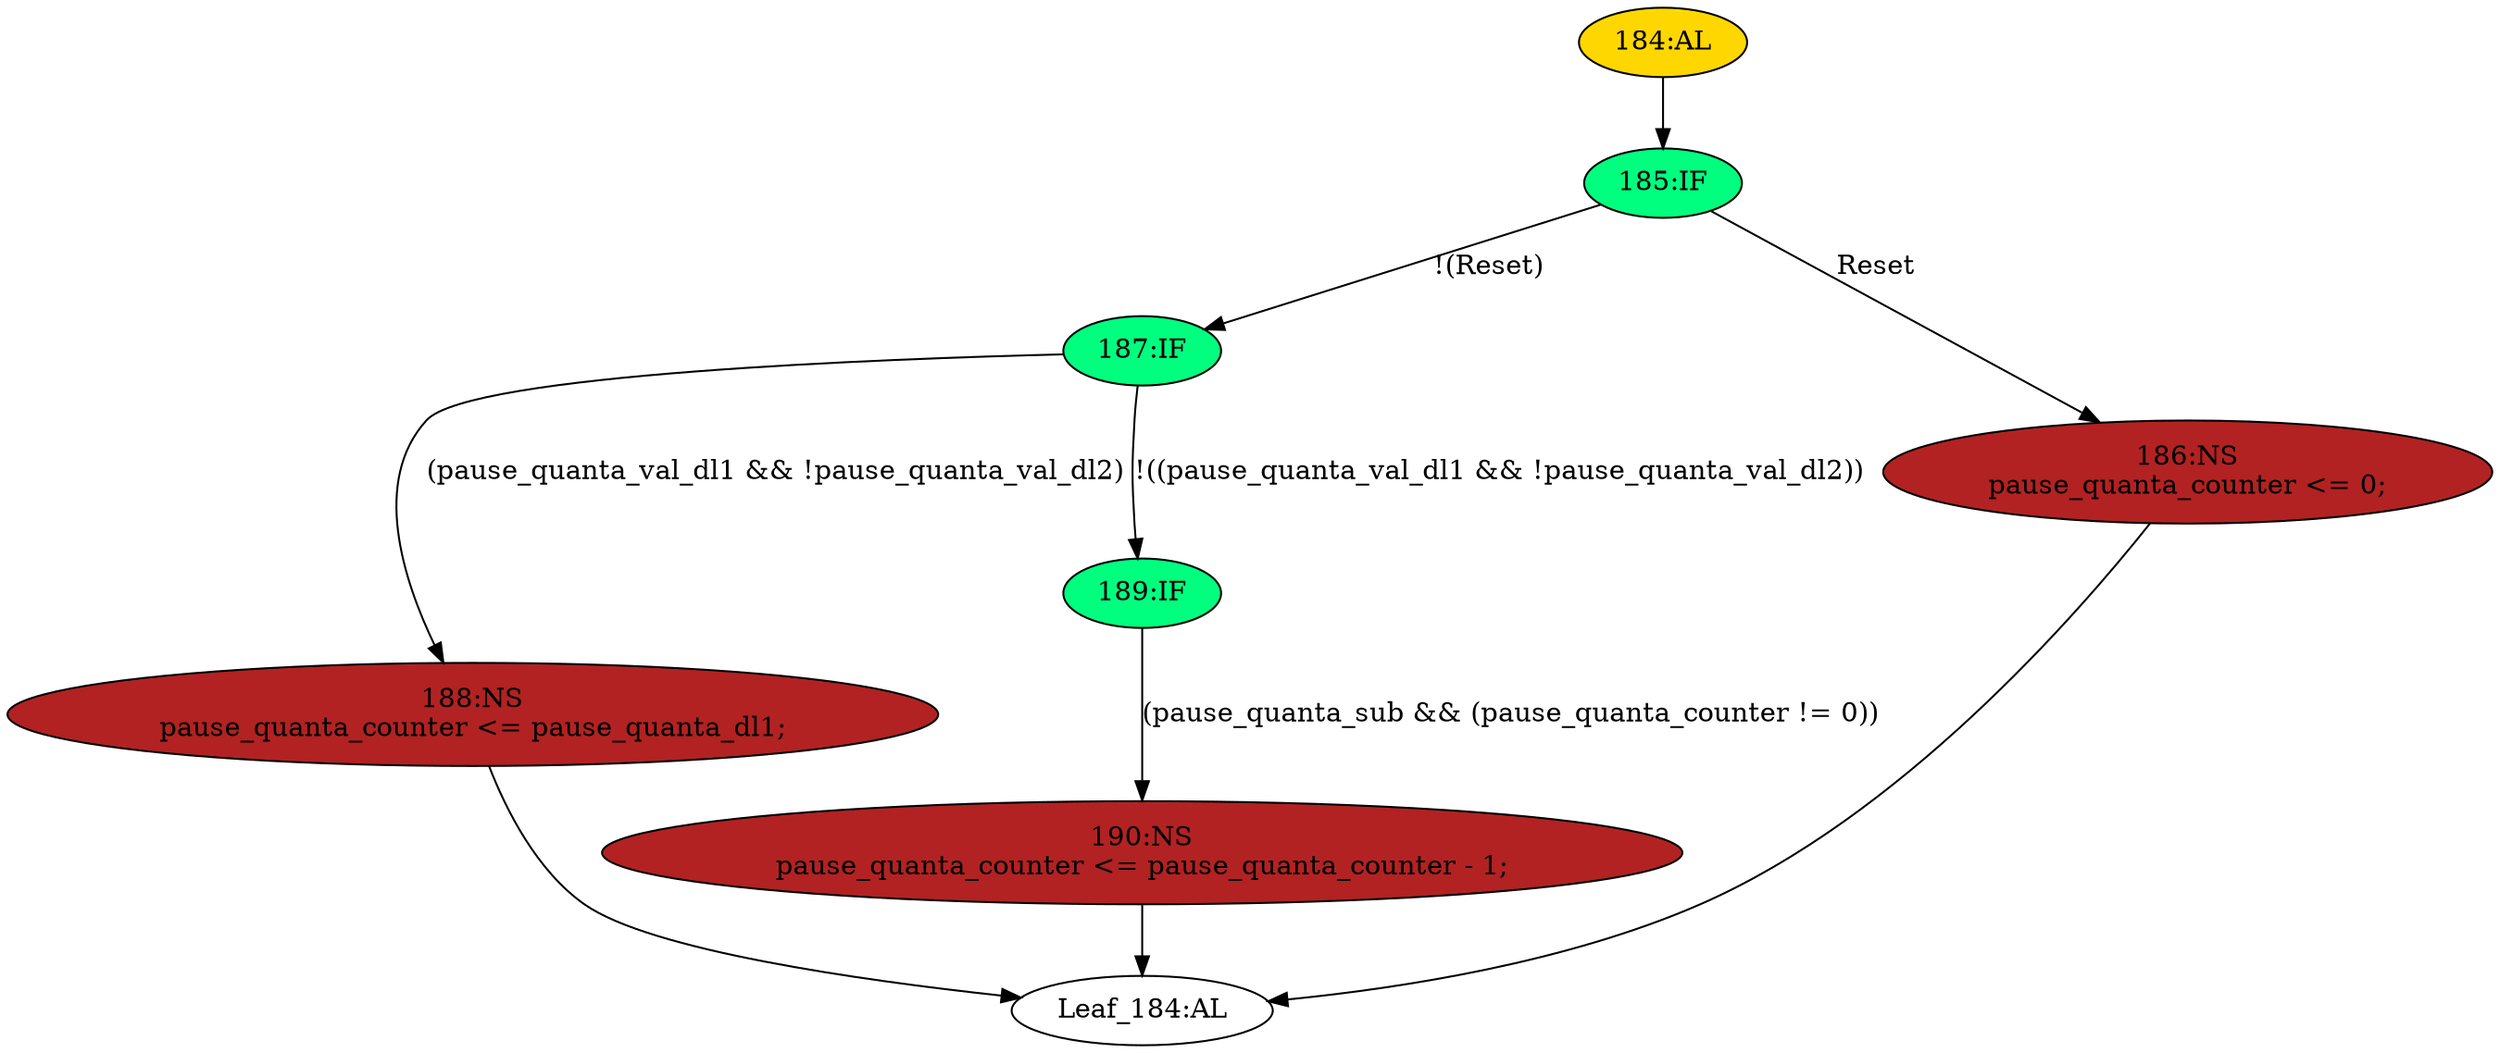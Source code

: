 strict digraph "" {
	node [label="\N"];
	"184:AL"	 [ast="<pyverilog.vparser.ast.Always object at 0x7f5c9ac70390>",
		clk_sens=True,
		fillcolor=gold,
		label="184:AL",
		sens="['Clk', 'Reset']",
		statements="[]",
		style=filled,
		typ=Always,
		use_var="['Reset', 'pause_quanta_val_dl2', 'pause_quanta_val_dl1', 'pause_quanta_sub', 'pause_quanta_dl1', 'pause_quanta_counter']"];
	"185:IF"	 [ast="<pyverilog.vparser.ast.IfStatement object at 0x7f5c9ac70190>",
		fillcolor=springgreen,
		label="185:IF",
		statements="[]",
		style=filled,
		typ=IfStatement];
	"184:AL" -> "185:IF"	 [cond="[]",
		lineno=None];
	"188:NS"	 [ast="<pyverilog.vparser.ast.NonblockingSubstitution object at 0x7f5c9ac70a10>",
		fillcolor=firebrick,
		label="188:NS
pause_quanta_counter <= pause_quanta_dl1;",
		statements="[<pyverilog.vparser.ast.NonblockingSubstitution object at 0x7f5c9ac70a10>]",
		style=filled,
		typ=NonblockingSubstitution];
	"Leaf_184:AL"	 [def_var="['pause_quanta_counter']",
		label="Leaf_184:AL"];
	"188:NS" -> "Leaf_184:AL"	 [cond="[]",
		lineno=None];
	"187:IF"	 [ast="<pyverilog.vparser.ast.IfStatement object at 0x7f5c9ac70590>",
		fillcolor=springgreen,
		label="187:IF",
		statements="[]",
		style=filled,
		typ=IfStatement];
	"187:IF" -> "188:NS"	 [cond="['pause_quanta_val_dl1', 'pause_quanta_val_dl2']",
		label="(pause_quanta_val_dl1 && !pause_quanta_val_dl2)",
		lineno=187];
	"189:IF"	 [ast="<pyverilog.vparser.ast.IfStatement object at 0x7f5c9ac705d0>",
		fillcolor=springgreen,
		label="189:IF",
		statements="[]",
		style=filled,
		typ=IfStatement];
	"187:IF" -> "189:IF"	 [cond="['pause_quanta_val_dl1', 'pause_quanta_val_dl2']",
		label="!((pause_quanta_val_dl1 && !pause_quanta_val_dl2))",
		lineno=187];
	"186:NS"	 [ast="<pyverilog.vparser.ast.NonblockingSubstitution object at 0x7f5c9ac70c90>",
		fillcolor=firebrick,
		label="186:NS
pause_quanta_counter <= 0;",
		statements="[<pyverilog.vparser.ast.NonblockingSubstitution object at 0x7f5c9ac70c90>]",
		style=filled,
		typ=NonblockingSubstitution];
	"186:NS" -> "Leaf_184:AL"	 [cond="[]",
		lineno=None];
	"190:NS"	 [ast="<pyverilog.vparser.ast.NonblockingSubstitution object at 0x7f5c9ac70650>",
		fillcolor=firebrick,
		label="190:NS
pause_quanta_counter <= pause_quanta_counter - 1;",
		statements="[<pyverilog.vparser.ast.NonblockingSubstitution object at 0x7f5c9ac70650>]",
		style=filled,
		typ=NonblockingSubstitution];
	"190:NS" -> "Leaf_184:AL"	 [cond="[]",
		lineno=None];
	"185:IF" -> "187:IF"	 [cond="['Reset']",
		label="!(Reset)",
		lineno=185];
	"185:IF" -> "186:NS"	 [cond="['Reset']",
		label=Reset,
		lineno=185];
	"189:IF" -> "190:NS"	 [cond="['pause_quanta_sub', 'pause_quanta_counter']",
		label="(pause_quanta_sub && (pause_quanta_counter != 0))",
		lineno=189];
}
